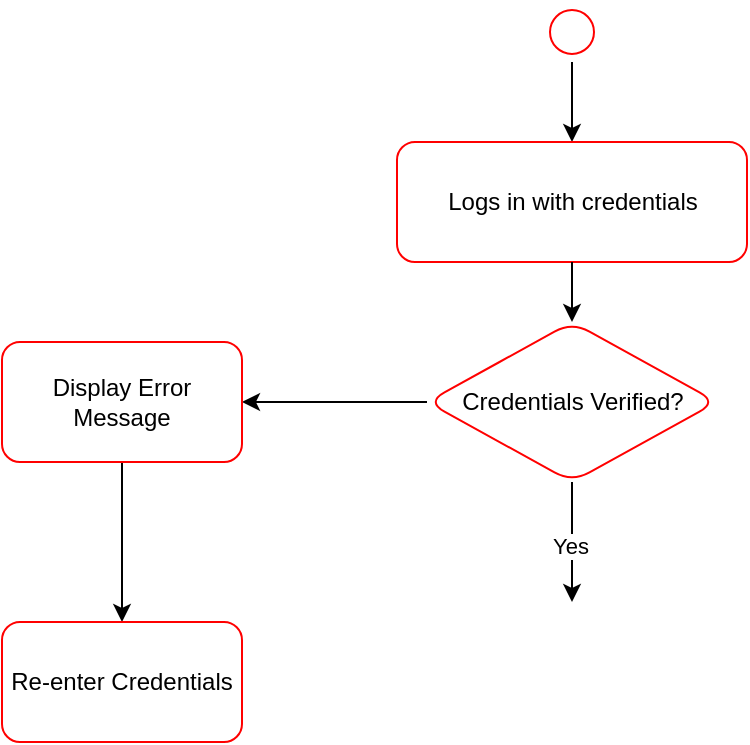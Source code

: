 <mxfile version="24.8.6">
  <diagram name="Page-1" id="lkc6xWLlDGLeA_boxeG3">
    <mxGraphModel dx="1194" dy="535" grid="1" gridSize="10" guides="1" tooltips="1" connect="1" arrows="1" fold="1" page="1" pageScale="1" pageWidth="850" pageHeight="1100" math="0" shadow="0">
      <root>
        <mxCell id="0" />
        <mxCell id="1" parent="0" />
        <mxCell id="hT2Q-yJEOAckeOupxTLc-16" value="" style="edgeStyle=orthogonalEdgeStyle;rounded=0;orthogonalLoop=1;jettySize=auto;html=1;" edge="1" parent="1" source="hT2Q-yJEOAckeOupxTLc-8" target="hT2Q-yJEOAckeOupxTLc-9">
          <mxGeometry relative="1" as="geometry" />
        </mxCell>
        <mxCell id="hT2Q-yJEOAckeOupxTLc-8" value="" style="ellipse;html=1;shape=startState;fillColor=#FFFFFF;strokeColor=#ff0000;" vertex="1" parent="1">
          <mxGeometry x="390" y="30" width="30" height="30" as="geometry" />
        </mxCell>
        <mxCell id="hT2Q-yJEOAckeOupxTLc-9" value="Logs in with credentials" style="rounded=1;whiteSpace=wrap;html=1;fillColor=#FFFFFF;strokeColor=#ff0000;" vertex="1" parent="1">
          <mxGeometry x="317.5" y="100" width="175" height="60" as="geometry" />
        </mxCell>
        <mxCell id="hT2Q-yJEOAckeOupxTLc-10" value="" style="edgeStyle=orthogonalEdgeStyle;rounded=0;orthogonalLoop=1;jettySize=auto;html=1;" edge="1" parent="1" source="hT2Q-yJEOAckeOupxTLc-12">
          <mxGeometry relative="1" as="geometry">
            <mxPoint x="405" y="330" as="targetPoint" />
          </mxGeometry>
        </mxCell>
        <mxCell id="hT2Q-yJEOAckeOupxTLc-11" value="Yes" style="edgeLabel;html=1;align=center;verticalAlign=middle;resizable=0;points=[];" vertex="1" connectable="0" parent="hT2Q-yJEOAckeOupxTLc-10">
          <mxGeometry x="0.067" y="-2" relative="1" as="geometry">
            <mxPoint as="offset" />
          </mxGeometry>
        </mxCell>
        <mxCell id="hT2Q-yJEOAckeOupxTLc-15" style="edgeStyle=orthogonalEdgeStyle;rounded=0;orthogonalLoop=1;jettySize=auto;html=1;exitX=0;exitY=0.5;exitDx=0;exitDy=0;entryX=1;entryY=0.5;entryDx=0;entryDy=0;" edge="1" parent="1" source="hT2Q-yJEOAckeOupxTLc-12" target="hT2Q-yJEOAckeOupxTLc-13">
          <mxGeometry relative="1" as="geometry" />
        </mxCell>
        <mxCell id="hT2Q-yJEOAckeOupxTLc-12" value="Credentials Verified?" style="rhombus;whiteSpace=wrap;html=1;fillColor=#FFFFFF;strokeColor=#ff0000;rounded=1;" vertex="1" parent="1">
          <mxGeometry x="332.5" y="190" width="145" height="80" as="geometry" />
        </mxCell>
        <mxCell id="hT2Q-yJEOAckeOupxTLc-18" style="edgeStyle=orthogonalEdgeStyle;rounded=0;orthogonalLoop=1;jettySize=auto;html=1;entryX=0.5;entryY=0;entryDx=0;entryDy=0;" edge="1" parent="1" source="hT2Q-yJEOAckeOupxTLc-13" target="hT2Q-yJEOAckeOupxTLc-14">
          <mxGeometry relative="1" as="geometry" />
        </mxCell>
        <mxCell id="hT2Q-yJEOAckeOupxTLc-13" value="Display Error Message" style="whiteSpace=wrap;html=1;fillColor=#FFFFFF;strokeColor=#ff0000;rounded=1;" vertex="1" parent="1">
          <mxGeometry x="120" y="200" width="120" height="60" as="geometry" />
        </mxCell>
        <mxCell id="hT2Q-yJEOAckeOupxTLc-14" value="Re-enter Credentials" style="whiteSpace=wrap;html=1;fillColor=#FFFFFF;strokeColor=#ff0000;rounded=1;" vertex="1" parent="1">
          <mxGeometry x="120" y="340" width="120" height="60" as="geometry" />
        </mxCell>
        <mxCell id="hT2Q-yJEOAckeOupxTLc-17" value="" style="edgeStyle=orthogonalEdgeStyle;rounded=0;orthogonalLoop=1;jettySize=auto;html=1;exitX=0.5;exitY=1;exitDx=0;exitDy=0;entryX=0.5;entryY=0;entryDx=0;entryDy=0;" edge="1" parent="1" source="hT2Q-yJEOAckeOupxTLc-9" target="hT2Q-yJEOAckeOupxTLc-12">
          <mxGeometry relative="1" as="geometry">
            <mxPoint x="492.5" y="190" as="sourcePoint" />
            <mxPoint x="492.5" y="230" as="targetPoint" />
          </mxGeometry>
        </mxCell>
      </root>
    </mxGraphModel>
  </diagram>
</mxfile>
